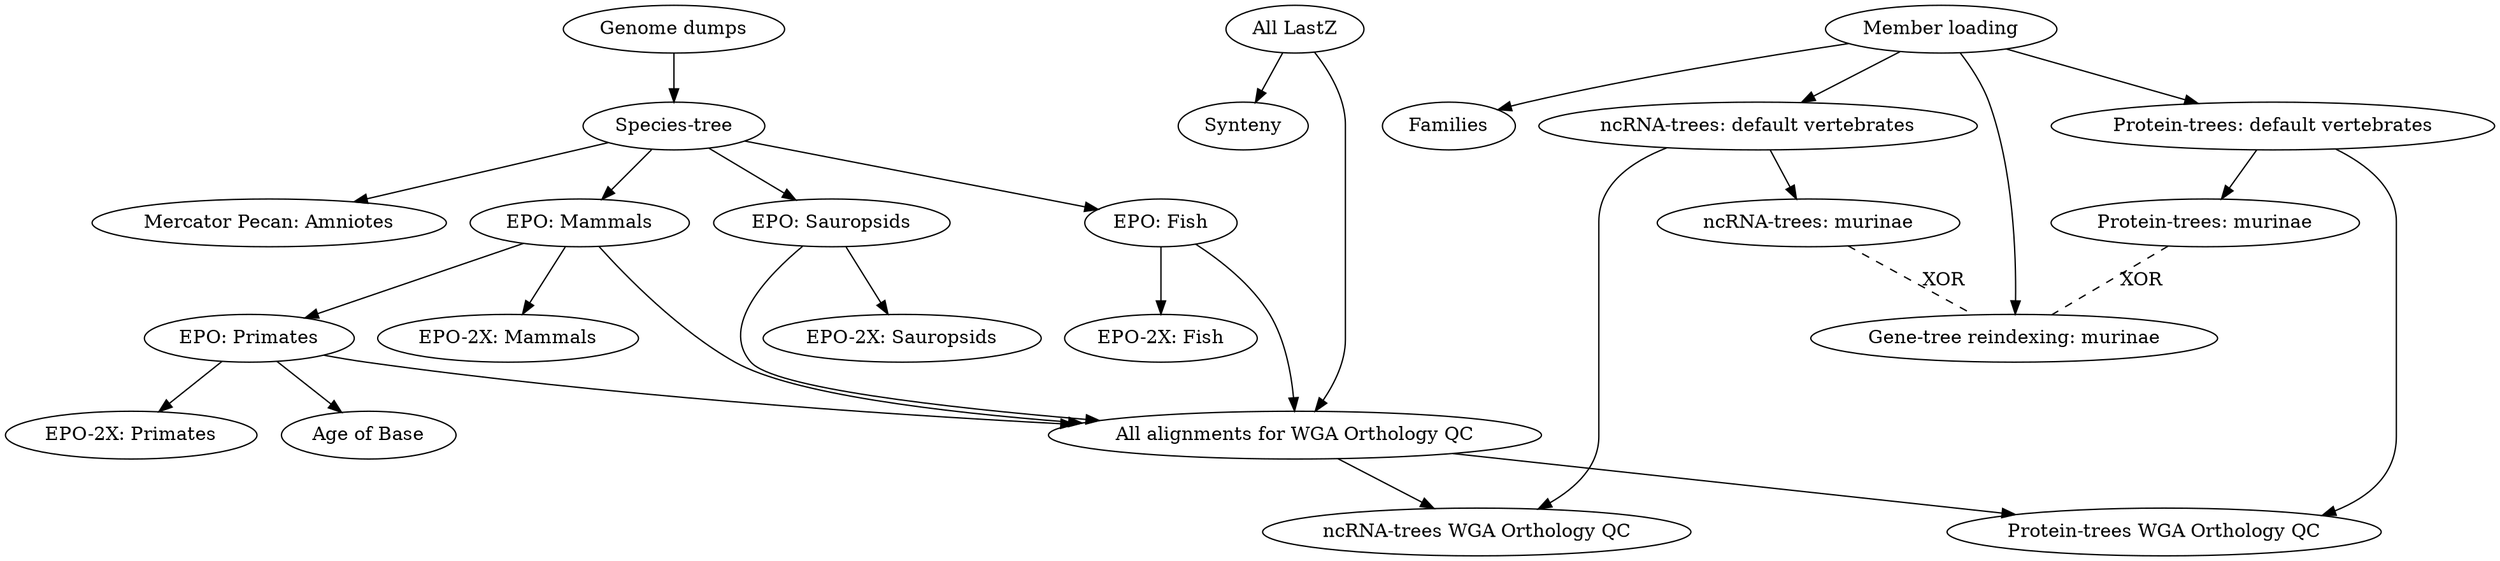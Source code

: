 digraph "Ensembl Vertebrates dependencies" {
    "Genome dumps" -> "Species-tree";
    "Species-tree" -> { "EPO: Fish", "EPO: Mammals", "EPO: Sauropsids", "Mercator Pecan: Amniotes" };
    "EPO: Mammals" -> "EPO: Primates";
    "EPO: Mammals" -> "EPO-2X: Mammals";
    "EPO: Fish" -> "EPO-2X: Fish";
    "EPO: Sauropsids" -> "EPO-2X: Sauropsids";
    "EPO: Primates" -> {"EPO-2X: Primates", "Age of Base"};
    "Member loading" -> { "Protein-trees: default vertebrates", "ncRNA-trees: default vertebrates", "Families", "Gene-tree reindexing: murinae" };
    "Protein-trees: default vertebrates" -> { "Protein-trees WGA Orthology QC", "Protein-trees: murinae"};
    "ncRNA-trees: default vertebrates" -> { "ncRNA-trees WGA Orthology QC", "ncRNA-trees: murinae"};
    "All LastZ" -> "Synteny";
    {"All LastZ", "EPO: Fish", "EPO: Mammals", "EPO: Primates", "EPO: Sauropsids"} -> "All alignments for WGA Orthology QC" -> {"Protein-trees WGA Orthology QC", "ncRNA-trees WGA Orthology QC"};
    {"ncRNA-trees: murinae", "Protein-trees: murinae"} -> "Gene-tree reindexing: murinae" [label="XOR",style="dashed",dir=none];
    {rank = same; "Genome dumps"; "All LastZ"; "Member loading"; }
}

